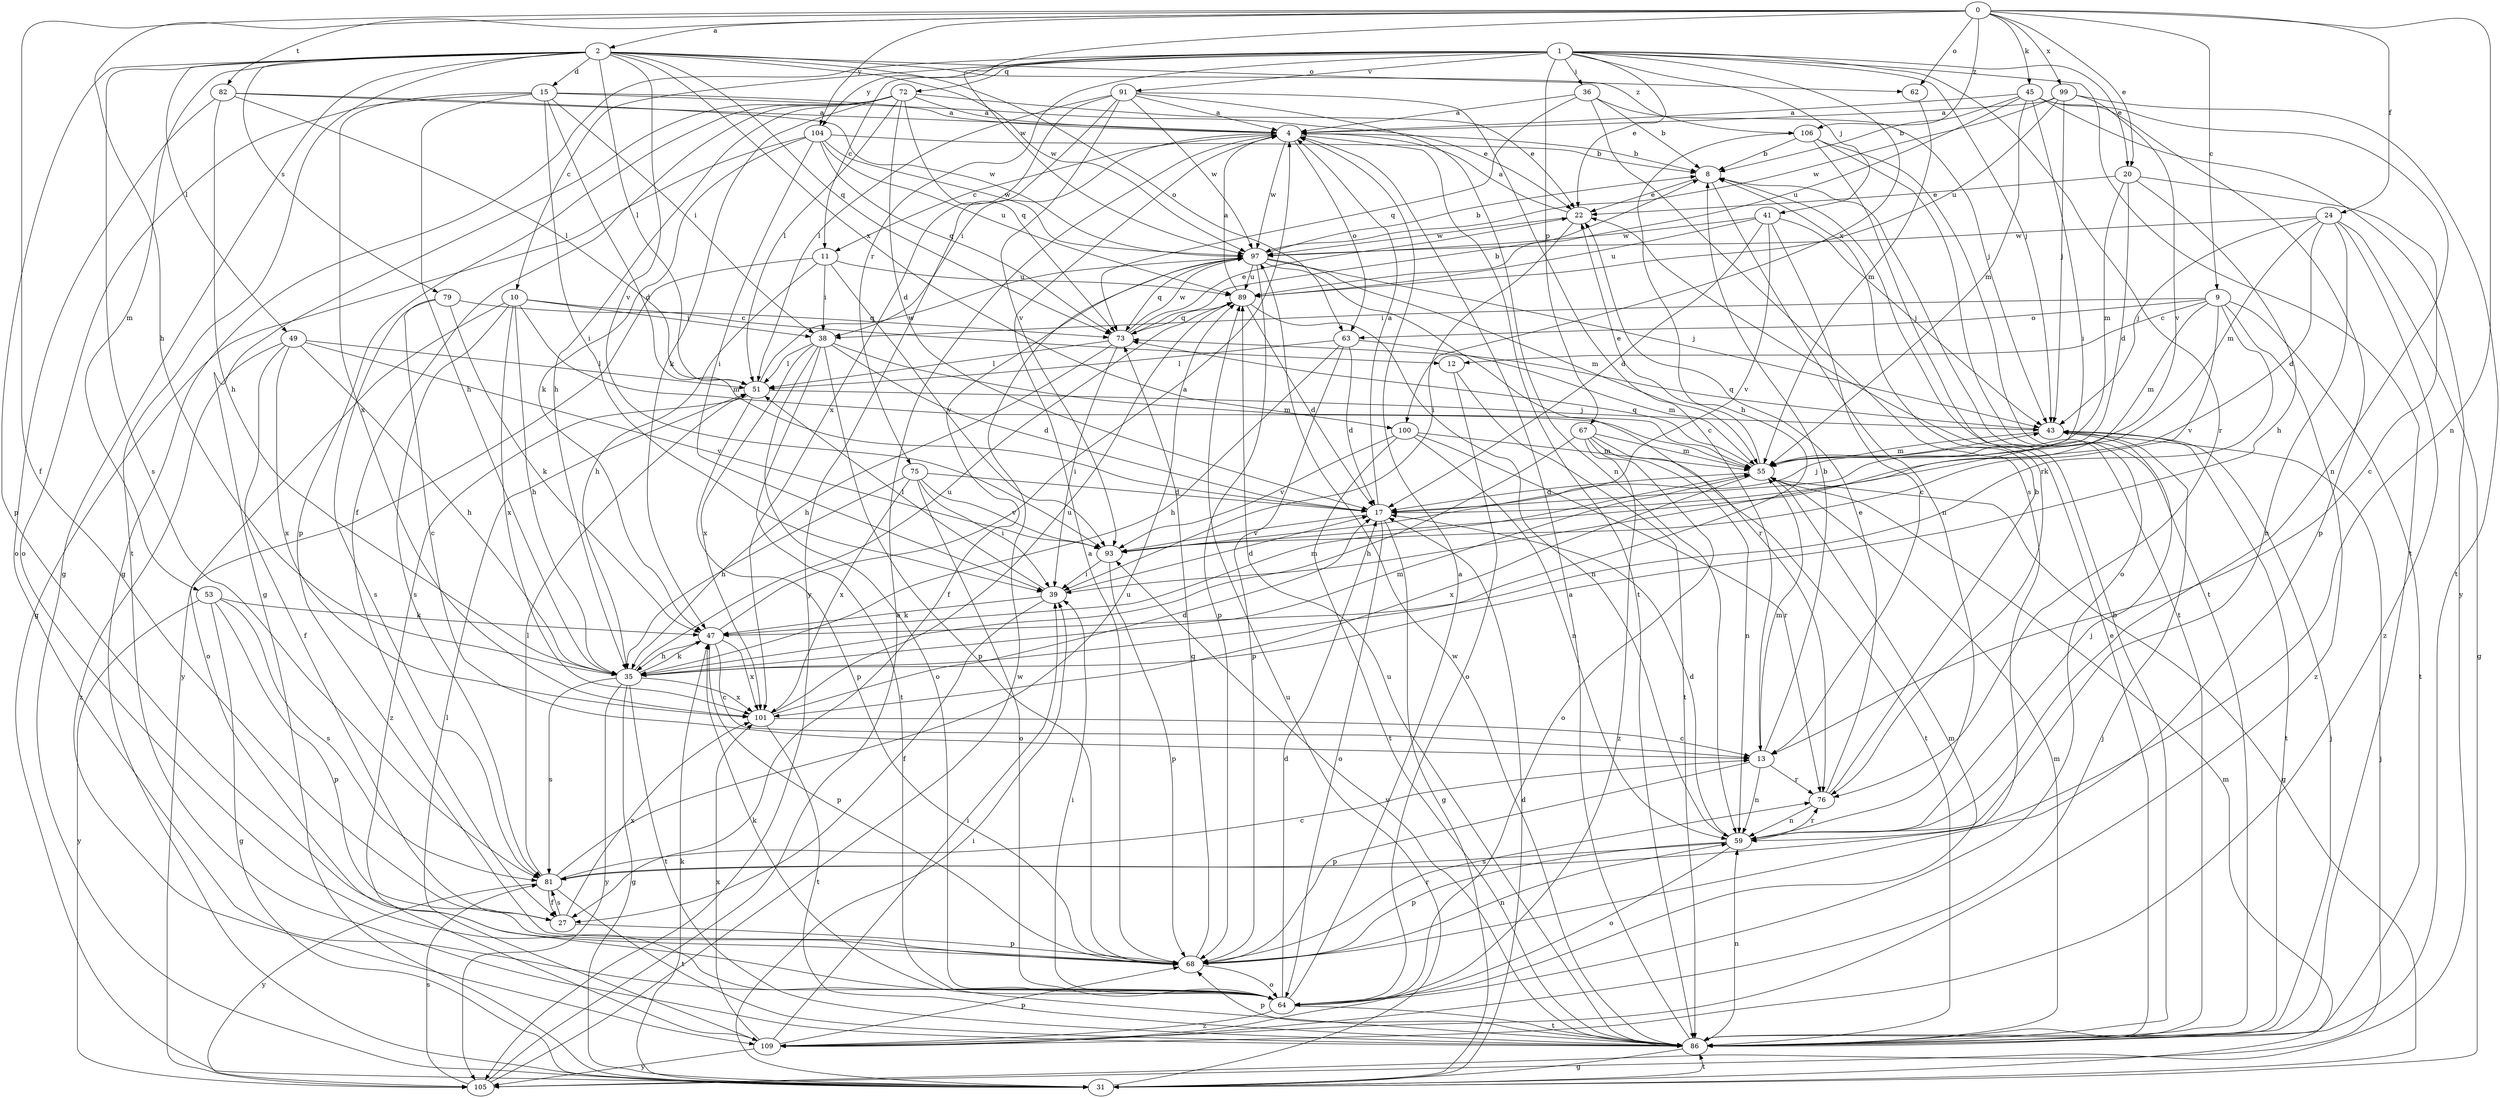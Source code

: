 strict digraph  {
0;
1;
2;
4;
8;
9;
10;
11;
12;
13;
15;
17;
20;
22;
24;
27;
31;
35;
36;
38;
39;
41;
43;
45;
47;
49;
51;
53;
55;
59;
62;
63;
64;
67;
68;
72;
73;
75;
76;
79;
81;
82;
86;
89;
91;
93;
97;
99;
100;
101;
104;
105;
106;
109;
0 -> 2  [label=a];
0 -> 9  [label=c];
0 -> 20  [label=e];
0 -> 24  [label=f];
0 -> 27  [label=f];
0 -> 35  [label=h];
0 -> 45  [label=k];
0 -> 59  [label=n];
0 -> 62  [label=o];
0 -> 82  [label=t];
0 -> 97  [label=w];
0 -> 99  [label=x];
0 -> 104  [label=y];
0 -> 106  [label=z];
1 -> 10  [label=c];
1 -> 11  [label=c];
1 -> 20  [label=e];
1 -> 22  [label=e];
1 -> 31  [label=g];
1 -> 36  [label=i];
1 -> 41  [label=j];
1 -> 43  [label=j];
1 -> 67  [label=p];
1 -> 72  [label=q];
1 -> 75  [label=r];
1 -> 76  [label=r];
1 -> 86  [label=t];
1 -> 91  [label=v];
1 -> 100  [label=x];
1 -> 104  [label=y];
2 -> 15  [label=d];
2 -> 31  [label=g];
2 -> 49  [label=l];
2 -> 51  [label=l];
2 -> 53  [label=m];
2 -> 62  [label=o];
2 -> 63  [label=o];
2 -> 68  [label=p];
2 -> 73  [label=q];
2 -> 79  [label=s];
2 -> 81  [label=s];
2 -> 86  [label=t];
2 -> 93  [label=v];
2 -> 97  [label=w];
2 -> 100  [label=x];
2 -> 106  [label=z];
4 -> 8  [label=b];
4 -> 11  [label=c];
4 -> 38  [label=i];
4 -> 63  [label=o];
4 -> 86  [label=t];
4 -> 97  [label=w];
8 -> 22  [label=e];
8 -> 59  [label=n];
8 -> 86  [label=t];
9 -> 12  [label=c];
9 -> 38  [label=i];
9 -> 47  [label=k];
9 -> 55  [label=m];
9 -> 63  [label=o];
9 -> 86  [label=t];
9 -> 93  [label=v];
9 -> 109  [label=z];
10 -> 12  [label=c];
10 -> 35  [label=h];
10 -> 38  [label=i];
10 -> 55  [label=m];
10 -> 64  [label=o];
10 -> 81  [label=s];
10 -> 101  [label=x];
11 -> 35  [label=h];
11 -> 38  [label=i];
11 -> 89  [label=u];
11 -> 93  [label=v];
11 -> 105  [label=y];
12 -> 64  [label=o];
12 -> 86  [label=t];
13 -> 8  [label=b];
13 -> 55  [label=m];
13 -> 59  [label=n];
13 -> 68  [label=p];
13 -> 76  [label=r];
15 -> 4  [label=a];
15 -> 17  [label=d];
15 -> 22  [label=e];
15 -> 35  [label=h];
15 -> 38  [label=i];
15 -> 39  [label=i];
15 -> 64  [label=o];
15 -> 101  [label=x];
17 -> 4  [label=a];
17 -> 31  [label=g];
17 -> 43  [label=j];
17 -> 64  [label=o];
17 -> 93  [label=v];
20 -> 13  [label=c];
20 -> 17  [label=d];
20 -> 22  [label=e];
20 -> 35  [label=h];
20 -> 55  [label=m];
22 -> 4  [label=a];
22 -> 39  [label=i];
22 -> 97  [label=w];
24 -> 17  [label=d];
24 -> 31  [label=g];
24 -> 43  [label=j];
24 -> 55  [label=m];
24 -> 59  [label=n];
24 -> 97  [label=w];
24 -> 109  [label=z];
27 -> 68  [label=p];
27 -> 81  [label=s];
27 -> 101  [label=x];
31 -> 17  [label=d];
31 -> 39  [label=i];
31 -> 47  [label=k];
31 -> 55  [label=m];
31 -> 86  [label=t];
31 -> 89  [label=u];
35 -> 31  [label=g];
35 -> 47  [label=k];
35 -> 55  [label=m];
35 -> 81  [label=s];
35 -> 86  [label=t];
35 -> 89  [label=u];
35 -> 101  [label=x];
35 -> 105  [label=y];
36 -> 4  [label=a];
36 -> 8  [label=b];
36 -> 43  [label=j];
36 -> 73  [label=q];
36 -> 81  [label=s];
38 -> 17  [label=d];
38 -> 51  [label=l];
38 -> 55  [label=m];
38 -> 64  [label=o];
38 -> 68  [label=p];
38 -> 86  [label=t];
38 -> 101  [label=x];
39 -> 17  [label=d];
39 -> 27  [label=f];
39 -> 47  [label=k];
39 -> 51  [label=l];
41 -> 13  [label=c];
41 -> 17  [label=d];
41 -> 43  [label=j];
41 -> 89  [label=u];
41 -> 93  [label=v];
41 -> 97  [label=w];
43 -> 55  [label=m];
43 -> 73  [label=q];
43 -> 86  [label=t];
45 -> 4  [label=a];
45 -> 8  [label=b];
45 -> 39  [label=i];
45 -> 55  [label=m];
45 -> 59  [label=n];
45 -> 68  [label=p];
45 -> 89  [label=u];
45 -> 105  [label=y];
47 -> 4  [label=a];
47 -> 13  [label=c];
47 -> 35  [label=h];
47 -> 55  [label=m];
47 -> 68  [label=p];
47 -> 101  [label=x];
49 -> 27  [label=f];
49 -> 35  [label=h];
49 -> 51  [label=l];
49 -> 93  [label=v];
49 -> 101  [label=x];
49 -> 109  [label=z];
51 -> 43  [label=j];
51 -> 68  [label=p];
51 -> 97  [label=w];
51 -> 109  [label=z];
53 -> 31  [label=g];
53 -> 47  [label=k];
53 -> 68  [label=p];
53 -> 81  [label=s];
53 -> 105  [label=y];
55 -> 17  [label=d];
55 -> 22  [label=e];
55 -> 31  [label=g];
55 -> 73  [label=q];
55 -> 101  [label=x];
59 -> 17  [label=d];
59 -> 43  [label=j];
59 -> 64  [label=o];
59 -> 68  [label=p];
59 -> 76  [label=r];
59 -> 81  [label=s];
62 -> 55  [label=m];
63 -> 17  [label=d];
63 -> 35  [label=h];
63 -> 51  [label=l];
63 -> 55  [label=m];
63 -> 68  [label=p];
64 -> 4  [label=a];
64 -> 17  [label=d];
64 -> 39  [label=i];
64 -> 47  [label=k];
64 -> 55  [label=m];
64 -> 86  [label=t];
64 -> 109  [label=z];
67 -> 35  [label=h];
67 -> 55  [label=m];
67 -> 59  [label=n];
67 -> 64  [label=o];
67 -> 86  [label=t];
67 -> 109  [label=z];
68 -> 4  [label=a];
68 -> 59  [label=n];
68 -> 64  [label=o];
68 -> 73  [label=q];
68 -> 76  [label=r];
72 -> 4  [label=a];
72 -> 17  [label=d];
72 -> 22  [label=e];
72 -> 27  [label=f];
72 -> 31  [label=g];
72 -> 35  [label=h];
72 -> 47  [label=k];
72 -> 51  [label=l];
72 -> 68  [label=p];
72 -> 73  [label=q];
73 -> 8  [label=b];
73 -> 22  [label=e];
73 -> 35  [label=h];
73 -> 39  [label=i];
73 -> 51  [label=l];
73 -> 97  [label=w];
75 -> 17  [label=d];
75 -> 35  [label=h];
75 -> 39  [label=i];
75 -> 64  [label=o];
75 -> 93  [label=v];
75 -> 101  [label=x];
76 -> 8  [label=b];
76 -> 22  [label=e];
76 -> 59  [label=n];
79 -> 13  [label=c];
79 -> 47  [label=k];
79 -> 73  [label=q];
79 -> 81  [label=s];
81 -> 13  [label=c];
81 -> 27  [label=f];
81 -> 51  [label=l];
81 -> 86  [label=t];
81 -> 89  [label=u];
81 -> 105  [label=y];
82 -> 4  [label=a];
82 -> 35  [label=h];
82 -> 51  [label=l];
82 -> 64  [label=o];
82 -> 97  [label=w];
86 -> 4  [label=a];
86 -> 8  [label=b];
86 -> 22  [label=e];
86 -> 31  [label=g];
86 -> 43  [label=j];
86 -> 55  [label=m];
86 -> 59  [label=n];
86 -> 68  [label=p];
86 -> 89  [label=u];
86 -> 93  [label=v];
86 -> 97  [label=w];
89 -> 4  [label=a];
89 -> 17  [label=d];
89 -> 59  [label=n];
89 -> 73  [label=q];
91 -> 4  [label=a];
91 -> 13  [label=c];
91 -> 51  [label=l];
91 -> 59  [label=n];
91 -> 93  [label=v];
91 -> 97  [label=w];
91 -> 101  [label=x];
91 -> 105  [label=y];
93 -> 39  [label=i];
93 -> 68  [label=p];
97 -> 8  [label=b];
97 -> 27  [label=f];
97 -> 43  [label=j];
97 -> 55  [label=m];
97 -> 68  [label=p];
97 -> 73  [label=q];
97 -> 76  [label=r];
97 -> 89  [label=u];
99 -> 4  [label=a];
99 -> 43  [label=j];
99 -> 86  [label=t];
99 -> 89  [label=u];
99 -> 93  [label=v];
99 -> 97  [label=w];
100 -> 55  [label=m];
100 -> 59  [label=n];
100 -> 76  [label=r];
100 -> 86  [label=t];
100 -> 93  [label=v];
101 -> 13  [label=c];
101 -> 17  [label=d];
101 -> 86  [label=t];
101 -> 89  [label=u];
104 -> 8  [label=b];
104 -> 31  [label=g];
104 -> 39  [label=i];
104 -> 47  [label=k];
104 -> 73  [label=q];
104 -> 89  [label=u];
104 -> 97  [label=w];
105 -> 4  [label=a];
105 -> 43  [label=j];
105 -> 81  [label=s];
105 -> 97  [label=w];
106 -> 8  [label=b];
106 -> 35  [label=h];
106 -> 64  [label=o];
106 -> 76  [label=r];
106 -> 86  [label=t];
109 -> 39  [label=i];
109 -> 43  [label=j];
109 -> 51  [label=l];
109 -> 68  [label=p];
109 -> 101  [label=x];
109 -> 105  [label=y];
}
